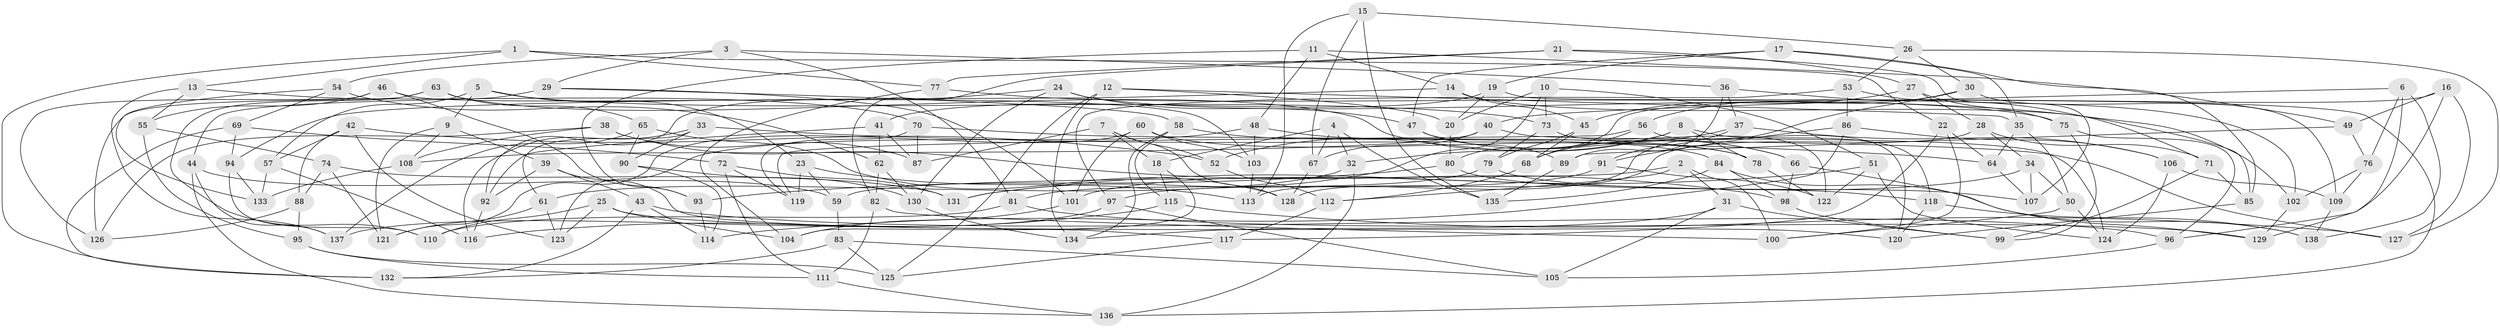 // coarse degree distribution, {7: 0.023809523809523808, 6: 0.23809523809523808, 10: 0.14285714285714285, 11: 0.023809523809523808, 8: 0.09523809523809523, 9: 0.19047619047619047, 12: 0.047619047619047616, 5: 0.023809523809523808, 4: 0.14285714285714285, 3: 0.07142857142857142}
// Generated by graph-tools (version 1.1) at 2025/54/03/04/25 22:54:04]
// undirected, 138 vertices, 276 edges
graph export_dot {
  node [color=gray90,style=filled];
  1;
  2;
  3;
  4;
  5;
  6;
  7;
  8;
  9;
  10;
  11;
  12;
  13;
  14;
  15;
  16;
  17;
  18;
  19;
  20;
  21;
  22;
  23;
  24;
  25;
  26;
  27;
  28;
  29;
  30;
  31;
  32;
  33;
  34;
  35;
  36;
  37;
  38;
  39;
  40;
  41;
  42;
  43;
  44;
  45;
  46;
  47;
  48;
  49;
  50;
  51;
  52;
  53;
  54;
  55;
  56;
  57;
  58;
  59;
  60;
  61;
  62;
  63;
  64;
  65;
  66;
  67;
  68;
  69;
  70;
  71;
  72;
  73;
  74;
  75;
  76;
  77;
  78;
  79;
  80;
  81;
  82;
  83;
  84;
  85;
  86;
  87;
  88;
  89;
  90;
  91;
  92;
  93;
  94;
  95;
  96;
  97;
  98;
  99;
  100;
  101;
  102;
  103;
  104;
  105;
  106;
  107;
  108;
  109;
  110;
  111;
  112;
  113;
  114;
  115;
  116;
  117;
  118;
  119;
  120;
  121;
  122;
  123;
  124;
  125;
  126;
  127;
  128;
  129;
  130;
  131;
  132;
  133;
  134;
  135;
  136;
  137;
  138;
  1 -- 77;
  1 -- 22;
  1 -- 13;
  1 -- 132;
  2 -- 112;
  2 -- 100;
  2 -- 31;
  2 -- 59;
  3 -- 36;
  3 -- 54;
  3 -- 81;
  3 -- 29;
  4 -- 18;
  4 -- 67;
  4 -- 135;
  4 -- 32;
  5 -- 23;
  5 -- 57;
  5 -- 73;
  5 -- 9;
  6 -- 138;
  6 -- 76;
  6 -- 40;
  6 -- 129;
  7 -- 87;
  7 -- 18;
  7 -- 128;
  7 -- 52;
  8 -- 52;
  8 -- 118;
  8 -- 32;
  8 -- 78;
  9 -- 121;
  9 -- 39;
  9 -- 108;
  10 -- 73;
  10 -- 20;
  10 -- 51;
  10 -- 131;
  11 -- 14;
  11 -- 48;
  11 -- 49;
  11 -- 93;
  12 -- 20;
  12 -- 134;
  12 -- 35;
  12 -- 125;
  13 -- 55;
  13 -- 70;
  13 -- 137;
  14 -- 45;
  14 -- 85;
  14 -- 94;
  15 -- 113;
  15 -- 26;
  15 -- 135;
  15 -- 67;
  16 -- 96;
  16 -- 127;
  16 -- 80;
  16 -- 49;
  17 -- 35;
  17 -- 47;
  17 -- 85;
  17 -- 19;
  18 -- 104;
  18 -- 115;
  19 -- 20;
  19 -- 136;
  19 -- 41;
  20 -- 80;
  21 -- 82;
  21 -- 27;
  21 -- 77;
  21 -- 107;
  22 -- 117;
  22 -- 64;
  22 -- 100;
  23 -- 59;
  23 -- 119;
  23 -- 113;
  24 -- 130;
  24 -- 92;
  24 -- 47;
  24 -- 75;
  25 -- 110;
  25 -- 123;
  25 -- 120;
  25 -- 104;
  26 -- 127;
  26 -- 30;
  26 -- 53;
  27 -- 28;
  27 -- 45;
  27 -- 75;
  28 -- 34;
  28 -- 71;
  28 -- 128;
  29 -- 101;
  29 -- 44;
  29 -- 58;
  30 -- 56;
  30 -- 109;
  30 -- 113;
  31 -- 99;
  31 -- 134;
  31 -- 105;
  32 -- 136;
  32 -- 61;
  33 -- 61;
  33 -- 64;
  33 -- 90;
  33 -- 116;
  34 -- 101;
  34 -- 107;
  34 -- 50;
  35 -- 64;
  35 -- 50;
  36 -- 71;
  36 -- 89;
  36 -- 37;
  37 -- 91;
  37 -- 106;
  37 -- 68;
  38 -- 108;
  38 -- 87;
  38 -- 98;
  38 -- 126;
  39 -- 43;
  39 -- 117;
  39 -- 92;
  40 -- 67;
  40 -- 108;
  40 -- 124;
  41 -- 87;
  41 -- 62;
  41 -- 92;
  42 -- 57;
  42 -- 52;
  42 -- 88;
  42 -- 123;
  43 -- 114;
  43 -- 132;
  43 -- 96;
  44 -- 136;
  44 -- 137;
  44 -- 59;
  45 -- 68;
  45 -- 79;
  46 -- 126;
  46 -- 55;
  46 -- 93;
  46 -- 103;
  47 -- 89;
  47 -- 66;
  48 -- 84;
  48 -- 103;
  48 -- 123;
  49 -- 89;
  49 -- 76;
  50 -- 100;
  50 -- 124;
  51 -- 122;
  51 -- 131;
  51 -- 124;
  52 -- 112;
  53 -- 97;
  53 -- 86;
  53 -- 102;
  54 -- 62;
  54 -- 133;
  54 -- 69;
  55 -- 95;
  55 -- 74;
  56 -- 119;
  56 -- 68;
  56 -- 120;
  57 -- 133;
  57 -- 116;
  58 -- 78;
  58 -- 134;
  58 -- 115;
  59 -- 83;
  60 -- 121;
  60 -- 101;
  60 -- 103;
  60 -- 78;
  61 -- 121;
  61 -- 123;
  62 -- 82;
  62 -- 130;
  63 -- 66;
  63 -- 126;
  63 -- 65;
  63 -- 110;
  64 -- 107;
  65 -- 90;
  65 -- 137;
  65 -- 128;
  66 -- 129;
  66 -- 98;
  67 -- 128;
  68 -- 112;
  69 -- 132;
  69 -- 94;
  69 -- 72;
  70 -- 87;
  70 -- 127;
  70 -- 119;
  71 -- 85;
  71 -- 99;
  72 -- 111;
  72 -- 119;
  72 -- 131;
  73 -- 79;
  73 -- 122;
  74 -- 88;
  74 -- 121;
  74 -- 131;
  75 -- 96;
  75 -- 99;
  76 -- 109;
  76 -- 102;
  77 -- 102;
  77 -- 104;
  78 -- 122;
  79 -- 107;
  79 -- 81;
  80 -- 93;
  80 -- 118;
  81 -- 110;
  81 -- 129;
  82 -- 111;
  82 -- 100;
  83 -- 132;
  83 -- 105;
  83 -- 125;
  84 -- 138;
  84 -- 135;
  84 -- 98;
  85 -- 120;
  86 -- 114;
  86 -- 91;
  86 -- 106;
  88 -- 126;
  88 -- 95;
  89 -- 135;
  90 -- 130;
  90 -- 114;
  91 -- 97;
  91 -- 122;
  92 -- 116;
  93 -- 114;
  94 -- 133;
  94 -- 110;
  95 -- 125;
  95 -- 111;
  96 -- 105;
  97 -- 105;
  97 -- 137;
  98 -- 99;
  101 -- 104;
  102 -- 129;
  103 -- 113;
  106 -- 124;
  106 -- 109;
  108 -- 133;
  109 -- 138;
  111 -- 136;
  112 -- 117;
  115 -- 127;
  115 -- 116;
  117 -- 125;
  118 -- 120;
  118 -- 138;
  130 -- 134;
}
